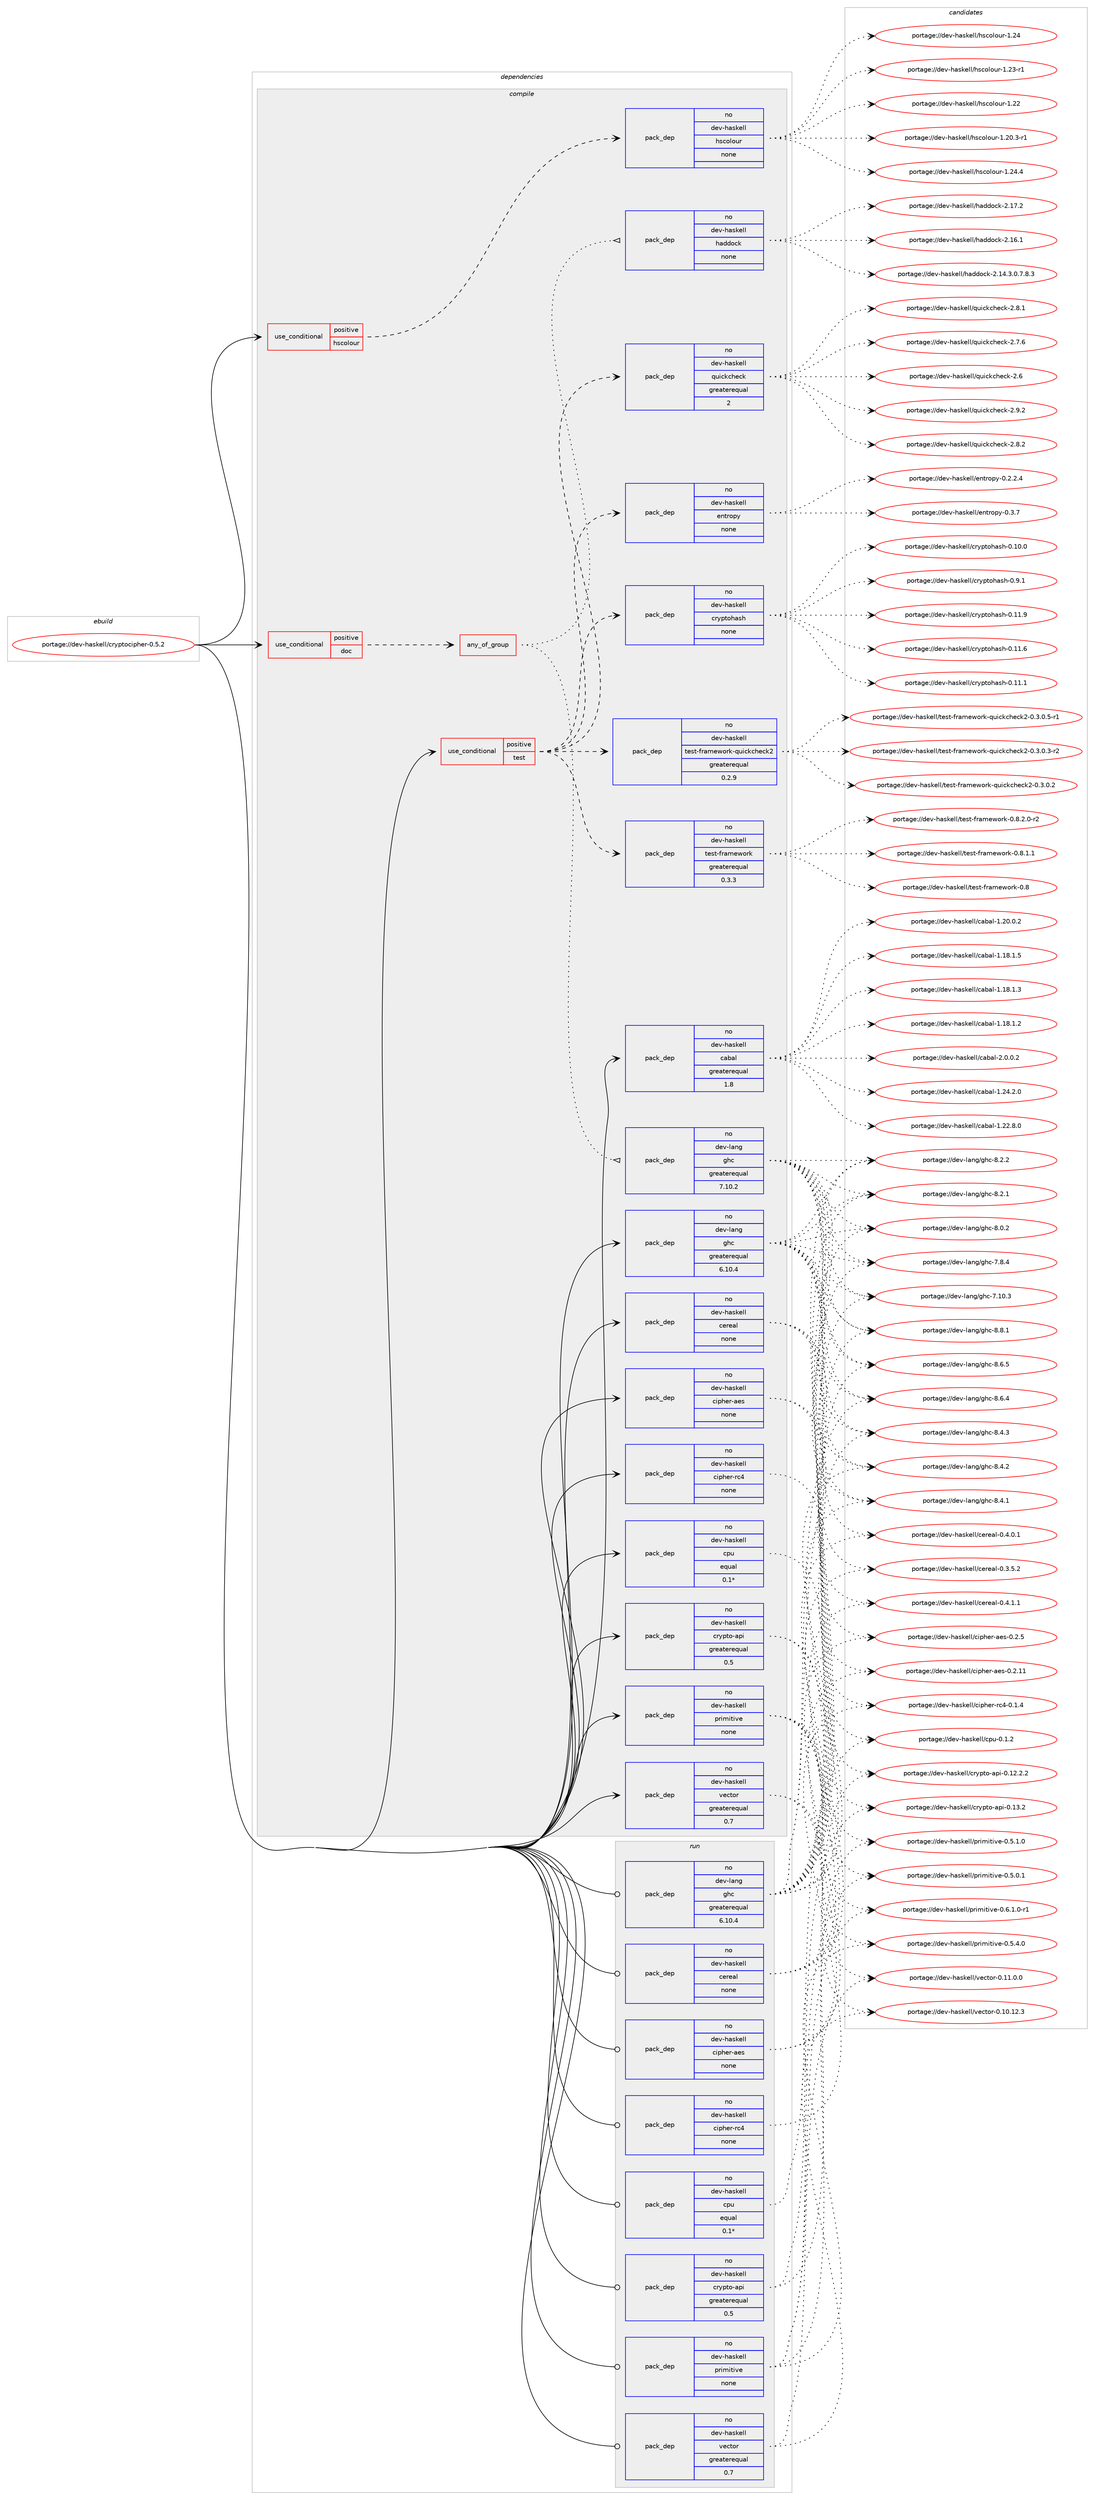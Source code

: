 digraph prolog {

# *************
# Graph options
# *************

newrank=true;
concentrate=true;
compound=true;
graph [rankdir=LR,fontname=Helvetica,fontsize=10,ranksep=1.5];#, ranksep=2.5, nodesep=0.2];
edge  [arrowhead=vee];
node  [fontname=Helvetica,fontsize=10];

# **********
# The ebuild
# **********

subgraph cluster_leftcol {
color=gray;
rank=same;
label=<<i>ebuild</i>>;
id [label="portage://dev-haskell/cryptocipher-0.5.2", color=red, width=4, href="../dev-haskell/cryptocipher-0.5.2.svg"];
}

# ****************
# The dependencies
# ****************

subgraph cluster_midcol {
color=gray;
label=<<i>dependencies</i>>;
subgraph cluster_compile {
fillcolor="#eeeeee";
style=filled;
label=<<i>compile</i>>;
subgraph cond134359 {
dependency565892 [label=<<TABLE BORDER="0" CELLBORDER="1" CELLSPACING="0" CELLPADDING="4"><TR><TD ROWSPAN="3" CELLPADDING="10">use_conditional</TD></TR><TR><TD>positive</TD></TR><TR><TD>doc</TD></TR></TABLE>>, shape=none, color=red];
subgraph any6603 {
dependency565893 [label=<<TABLE BORDER="0" CELLBORDER="1" CELLSPACING="0" CELLPADDING="4"><TR><TD CELLPADDING="10">any_of_group</TD></TR></TABLE>>, shape=none, color=red];subgraph pack424693 {
dependency565894 [label=<<TABLE BORDER="0" CELLBORDER="1" CELLSPACING="0" CELLPADDING="4" WIDTH="220"><TR><TD ROWSPAN="6" CELLPADDING="30">pack_dep</TD></TR><TR><TD WIDTH="110">no</TD></TR><TR><TD>dev-haskell</TD></TR><TR><TD>haddock</TD></TR><TR><TD>none</TD></TR><TR><TD></TD></TR></TABLE>>, shape=none, color=blue];
}
dependency565893:e -> dependency565894:w [weight=20,style="dotted",arrowhead="oinv"];
subgraph pack424694 {
dependency565895 [label=<<TABLE BORDER="0" CELLBORDER="1" CELLSPACING="0" CELLPADDING="4" WIDTH="220"><TR><TD ROWSPAN="6" CELLPADDING="30">pack_dep</TD></TR><TR><TD WIDTH="110">no</TD></TR><TR><TD>dev-lang</TD></TR><TR><TD>ghc</TD></TR><TR><TD>greaterequal</TD></TR><TR><TD>7.10.2</TD></TR></TABLE>>, shape=none, color=blue];
}
dependency565893:e -> dependency565895:w [weight=20,style="dotted",arrowhead="oinv"];
}
dependency565892:e -> dependency565893:w [weight=20,style="dashed",arrowhead="vee"];
}
id:e -> dependency565892:w [weight=20,style="solid",arrowhead="vee"];
subgraph cond134360 {
dependency565896 [label=<<TABLE BORDER="0" CELLBORDER="1" CELLSPACING="0" CELLPADDING="4"><TR><TD ROWSPAN="3" CELLPADDING="10">use_conditional</TD></TR><TR><TD>positive</TD></TR><TR><TD>hscolour</TD></TR></TABLE>>, shape=none, color=red];
subgraph pack424695 {
dependency565897 [label=<<TABLE BORDER="0" CELLBORDER="1" CELLSPACING="0" CELLPADDING="4" WIDTH="220"><TR><TD ROWSPAN="6" CELLPADDING="30">pack_dep</TD></TR><TR><TD WIDTH="110">no</TD></TR><TR><TD>dev-haskell</TD></TR><TR><TD>hscolour</TD></TR><TR><TD>none</TD></TR><TR><TD></TD></TR></TABLE>>, shape=none, color=blue];
}
dependency565896:e -> dependency565897:w [weight=20,style="dashed",arrowhead="vee"];
}
id:e -> dependency565896:w [weight=20,style="solid",arrowhead="vee"];
subgraph cond134361 {
dependency565898 [label=<<TABLE BORDER="0" CELLBORDER="1" CELLSPACING="0" CELLPADDING="4"><TR><TD ROWSPAN="3" CELLPADDING="10">use_conditional</TD></TR><TR><TD>positive</TD></TR><TR><TD>test</TD></TR></TABLE>>, shape=none, color=red];
subgraph pack424696 {
dependency565899 [label=<<TABLE BORDER="0" CELLBORDER="1" CELLSPACING="0" CELLPADDING="4" WIDTH="220"><TR><TD ROWSPAN="6" CELLPADDING="30">pack_dep</TD></TR><TR><TD WIDTH="110">no</TD></TR><TR><TD>dev-haskell</TD></TR><TR><TD>cryptohash</TD></TR><TR><TD>none</TD></TR><TR><TD></TD></TR></TABLE>>, shape=none, color=blue];
}
dependency565898:e -> dependency565899:w [weight=20,style="dashed",arrowhead="vee"];
subgraph pack424697 {
dependency565900 [label=<<TABLE BORDER="0" CELLBORDER="1" CELLSPACING="0" CELLPADDING="4" WIDTH="220"><TR><TD ROWSPAN="6" CELLPADDING="30">pack_dep</TD></TR><TR><TD WIDTH="110">no</TD></TR><TR><TD>dev-haskell</TD></TR><TR><TD>entropy</TD></TR><TR><TD>none</TD></TR><TR><TD></TD></TR></TABLE>>, shape=none, color=blue];
}
dependency565898:e -> dependency565900:w [weight=20,style="dashed",arrowhead="vee"];
subgraph pack424698 {
dependency565901 [label=<<TABLE BORDER="0" CELLBORDER="1" CELLSPACING="0" CELLPADDING="4" WIDTH="220"><TR><TD ROWSPAN="6" CELLPADDING="30">pack_dep</TD></TR><TR><TD WIDTH="110">no</TD></TR><TR><TD>dev-haskell</TD></TR><TR><TD>quickcheck</TD></TR><TR><TD>greaterequal</TD></TR><TR><TD>2</TD></TR></TABLE>>, shape=none, color=blue];
}
dependency565898:e -> dependency565901:w [weight=20,style="dashed",arrowhead="vee"];
subgraph pack424699 {
dependency565902 [label=<<TABLE BORDER="0" CELLBORDER="1" CELLSPACING="0" CELLPADDING="4" WIDTH="220"><TR><TD ROWSPAN="6" CELLPADDING="30">pack_dep</TD></TR><TR><TD WIDTH="110">no</TD></TR><TR><TD>dev-haskell</TD></TR><TR><TD>test-framework</TD></TR><TR><TD>greaterequal</TD></TR><TR><TD>0.3.3</TD></TR></TABLE>>, shape=none, color=blue];
}
dependency565898:e -> dependency565902:w [weight=20,style="dashed",arrowhead="vee"];
subgraph pack424700 {
dependency565903 [label=<<TABLE BORDER="0" CELLBORDER="1" CELLSPACING="0" CELLPADDING="4" WIDTH="220"><TR><TD ROWSPAN="6" CELLPADDING="30">pack_dep</TD></TR><TR><TD WIDTH="110">no</TD></TR><TR><TD>dev-haskell</TD></TR><TR><TD>test-framework-quickcheck2</TD></TR><TR><TD>greaterequal</TD></TR><TR><TD>0.2.9</TD></TR></TABLE>>, shape=none, color=blue];
}
dependency565898:e -> dependency565903:w [weight=20,style="dashed",arrowhead="vee"];
}
id:e -> dependency565898:w [weight=20,style="solid",arrowhead="vee"];
subgraph pack424701 {
dependency565904 [label=<<TABLE BORDER="0" CELLBORDER="1" CELLSPACING="0" CELLPADDING="4" WIDTH="220"><TR><TD ROWSPAN="6" CELLPADDING="30">pack_dep</TD></TR><TR><TD WIDTH="110">no</TD></TR><TR><TD>dev-haskell</TD></TR><TR><TD>cabal</TD></TR><TR><TD>greaterequal</TD></TR><TR><TD>1.8</TD></TR></TABLE>>, shape=none, color=blue];
}
id:e -> dependency565904:w [weight=20,style="solid",arrowhead="vee"];
subgraph pack424702 {
dependency565905 [label=<<TABLE BORDER="0" CELLBORDER="1" CELLSPACING="0" CELLPADDING="4" WIDTH="220"><TR><TD ROWSPAN="6" CELLPADDING="30">pack_dep</TD></TR><TR><TD WIDTH="110">no</TD></TR><TR><TD>dev-haskell</TD></TR><TR><TD>cereal</TD></TR><TR><TD>none</TD></TR><TR><TD></TD></TR></TABLE>>, shape=none, color=blue];
}
id:e -> dependency565905:w [weight=20,style="solid",arrowhead="vee"];
subgraph pack424703 {
dependency565906 [label=<<TABLE BORDER="0" CELLBORDER="1" CELLSPACING="0" CELLPADDING="4" WIDTH="220"><TR><TD ROWSPAN="6" CELLPADDING="30">pack_dep</TD></TR><TR><TD WIDTH="110">no</TD></TR><TR><TD>dev-haskell</TD></TR><TR><TD>cipher-aes</TD></TR><TR><TD>none</TD></TR><TR><TD></TD></TR></TABLE>>, shape=none, color=blue];
}
id:e -> dependency565906:w [weight=20,style="solid",arrowhead="vee"];
subgraph pack424704 {
dependency565907 [label=<<TABLE BORDER="0" CELLBORDER="1" CELLSPACING="0" CELLPADDING="4" WIDTH="220"><TR><TD ROWSPAN="6" CELLPADDING="30">pack_dep</TD></TR><TR><TD WIDTH="110">no</TD></TR><TR><TD>dev-haskell</TD></TR><TR><TD>cipher-rc4</TD></TR><TR><TD>none</TD></TR><TR><TD></TD></TR></TABLE>>, shape=none, color=blue];
}
id:e -> dependency565907:w [weight=20,style="solid",arrowhead="vee"];
subgraph pack424705 {
dependency565908 [label=<<TABLE BORDER="0" CELLBORDER="1" CELLSPACING="0" CELLPADDING="4" WIDTH="220"><TR><TD ROWSPAN="6" CELLPADDING="30">pack_dep</TD></TR><TR><TD WIDTH="110">no</TD></TR><TR><TD>dev-haskell</TD></TR><TR><TD>cpu</TD></TR><TR><TD>equal</TD></TR><TR><TD>0.1*</TD></TR></TABLE>>, shape=none, color=blue];
}
id:e -> dependency565908:w [weight=20,style="solid",arrowhead="vee"];
subgraph pack424706 {
dependency565909 [label=<<TABLE BORDER="0" CELLBORDER="1" CELLSPACING="0" CELLPADDING="4" WIDTH="220"><TR><TD ROWSPAN="6" CELLPADDING="30">pack_dep</TD></TR><TR><TD WIDTH="110">no</TD></TR><TR><TD>dev-haskell</TD></TR><TR><TD>crypto-api</TD></TR><TR><TD>greaterequal</TD></TR><TR><TD>0.5</TD></TR></TABLE>>, shape=none, color=blue];
}
id:e -> dependency565909:w [weight=20,style="solid",arrowhead="vee"];
subgraph pack424707 {
dependency565910 [label=<<TABLE BORDER="0" CELLBORDER="1" CELLSPACING="0" CELLPADDING="4" WIDTH="220"><TR><TD ROWSPAN="6" CELLPADDING="30">pack_dep</TD></TR><TR><TD WIDTH="110">no</TD></TR><TR><TD>dev-haskell</TD></TR><TR><TD>primitive</TD></TR><TR><TD>none</TD></TR><TR><TD></TD></TR></TABLE>>, shape=none, color=blue];
}
id:e -> dependency565910:w [weight=20,style="solid",arrowhead="vee"];
subgraph pack424708 {
dependency565911 [label=<<TABLE BORDER="0" CELLBORDER="1" CELLSPACING="0" CELLPADDING="4" WIDTH="220"><TR><TD ROWSPAN="6" CELLPADDING="30">pack_dep</TD></TR><TR><TD WIDTH="110">no</TD></TR><TR><TD>dev-haskell</TD></TR><TR><TD>vector</TD></TR><TR><TD>greaterequal</TD></TR><TR><TD>0.7</TD></TR></TABLE>>, shape=none, color=blue];
}
id:e -> dependency565911:w [weight=20,style="solid",arrowhead="vee"];
subgraph pack424709 {
dependency565912 [label=<<TABLE BORDER="0" CELLBORDER="1" CELLSPACING="0" CELLPADDING="4" WIDTH="220"><TR><TD ROWSPAN="6" CELLPADDING="30">pack_dep</TD></TR><TR><TD WIDTH="110">no</TD></TR><TR><TD>dev-lang</TD></TR><TR><TD>ghc</TD></TR><TR><TD>greaterequal</TD></TR><TR><TD>6.10.4</TD></TR></TABLE>>, shape=none, color=blue];
}
id:e -> dependency565912:w [weight=20,style="solid",arrowhead="vee"];
}
subgraph cluster_compileandrun {
fillcolor="#eeeeee";
style=filled;
label=<<i>compile and run</i>>;
}
subgraph cluster_run {
fillcolor="#eeeeee";
style=filled;
label=<<i>run</i>>;
subgraph pack424710 {
dependency565913 [label=<<TABLE BORDER="0" CELLBORDER="1" CELLSPACING="0" CELLPADDING="4" WIDTH="220"><TR><TD ROWSPAN="6" CELLPADDING="30">pack_dep</TD></TR><TR><TD WIDTH="110">no</TD></TR><TR><TD>dev-haskell</TD></TR><TR><TD>cereal</TD></TR><TR><TD>none</TD></TR><TR><TD></TD></TR></TABLE>>, shape=none, color=blue];
}
id:e -> dependency565913:w [weight=20,style="solid",arrowhead="odot"];
subgraph pack424711 {
dependency565914 [label=<<TABLE BORDER="0" CELLBORDER="1" CELLSPACING="0" CELLPADDING="4" WIDTH="220"><TR><TD ROWSPAN="6" CELLPADDING="30">pack_dep</TD></TR><TR><TD WIDTH="110">no</TD></TR><TR><TD>dev-haskell</TD></TR><TR><TD>cipher-aes</TD></TR><TR><TD>none</TD></TR><TR><TD></TD></TR></TABLE>>, shape=none, color=blue];
}
id:e -> dependency565914:w [weight=20,style="solid",arrowhead="odot"];
subgraph pack424712 {
dependency565915 [label=<<TABLE BORDER="0" CELLBORDER="1" CELLSPACING="0" CELLPADDING="4" WIDTH="220"><TR><TD ROWSPAN="6" CELLPADDING="30">pack_dep</TD></TR><TR><TD WIDTH="110">no</TD></TR><TR><TD>dev-haskell</TD></TR><TR><TD>cipher-rc4</TD></TR><TR><TD>none</TD></TR><TR><TD></TD></TR></TABLE>>, shape=none, color=blue];
}
id:e -> dependency565915:w [weight=20,style="solid",arrowhead="odot"];
subgraph pack424713 {
dependency565916 [label=<<TABLE BORDER="0" CELLBORDER="1" CELLSPACING="0" CELLPADDING="4" WIDTH="220"><TR><TD ROWSPAN="6" CELLPADDING="30">pack_dep</TD></TR><TR><TD WIDTH="110">no</TD></TR><TR><TD>dev-haskell</TD></TR><TR><TD>cpu</TD></TR><TR><TD>equal</TD></TR><TR><TD>0.1*</TD></TR></TABLE>>, shape=none, color=blue];
}
id:e -> dependency565916:w [weight=20,style="solid",arrowhead="odot"];
subgraph pack424714 {
dependency565917 [label=<<TABLE BORDER="0" CELLBORDER="1" CELLSPACING="0" CELLPADDING="4" WIDTH="220"><TR><TD ROWSPAN="6" CELLPADDING="30">pack_dep</TD></TR><TR><TD WIDTH="110">no</TD></TR><TR><TD>dev-haskell</TD></TR><TR><TD>crypto-api</TD></TR><TR><TD>greaterequal</TD></TR><TR><TD>0.5</TD></TR></TABLE>>, shape=none, color=blue];
}
id:e -> dependency565917:w [weight=20,style="solid",arrowhead="odot"];
subgraph pack424715 {
dependency565918 [label=<<TABLE BORDER="0" CELLBORDER="1" CELLSPACING="0" CELLPADDING="4" WIDTH="220"><TR><TD ROWSPAN="6" CELLPADDING="30">pack_dep</TD></TR><TR><TD WIDTH="110">no</TD></TR><TR><TD>dev-haskell</TD></TR><TR><TD>primitive</TD></TR><TR><TD>none</TD></TR><TR><TD></TD></TR></TABLE>>, shape=none, color=blue];
}
id:e -> dependency565918:w [weight=20,style="solid",arrowhead="odot"];
subgraph pack424716 {
dependency565919 [label=<<TABLE BORDER="0" CELLBORDER="1" CELLSPACING="0" CELLPADDING="4" WIDTH="220"><TR><TD ROWSPAN="6" CELLPADDING="30">pack_dep</TD></TR><TR><TD WIDTH="110">no</TD></TR><TR><TD>dev-haskell</TD></TR><TR><TD>vector</TD></TR><TR><TD>greaterequal</TD></TR><TR><TD>0.7</TD></TR></TABLE>>, shape=none, color=blue];
}
id:e -> dependency565919:w [weight=20,style="solid",arrowhead="odot"];
subgraph pack424717 {
dependency565920 [label=<<TABLE BORDER="0" CELLBORDER="1" CELLSPACING="0" CELLPADDING="4" WIDTH="220"><TR><TD ROWSPAN="6" CELLPADDING="30">pack_dep</TD></TR><TR><TD WIDTH="110">no</TD></TR><TR><TD>dev-lang</TD></TR><TR><TD>ghc</TD></TR><TR><TD>greaterequal</TD></TR><TR><TD>6.10.4</TD></TR></TABLE>>, shape=none, color=blue];
}
id:e -> dependency565920:w [weight=20,style="solid",arrowhead="odot"];
}
}

# **************
# The candidates
# **************

subgraph cluster_choices {
rank=same;
color=gray;
label=<<i>candidates</i>>;

subgraph choice424693 {
color=black;
nodesep=1;
choice100101118451049711510710110810847104971001001119910745504649554650 [label="portage://dev-haskell/haddock-2.17.2", color=red, width=4,href="../dev-haskell/haddock-2.17.2.svg"];
choice100101118451049711510710110810847104971001001119910745504649544649 [label="portage://dev-haskell/haddock-2.16.1", color=red, width=4,href="../dev-haskell/haddock-2.16.1.svg"];
choice1001011184510497115107101108108471049710010011199107455046495246514648465546564651 [label="portage://dev-haskell/haddock-2.14.3.0.7.8.3", color=red, width=4,href="../dev-haskell/haddock-2.14.3.0.7.8.3.svg"];
dependency565894:e -> choice100101118451049711510710110810847104971001001119910745504649554650:w [style=dotted,weight="100"];
dependency565894:e -> choice100101118451049711510710110810847104971001001119910745504649544649:w [style=dotted,weight="100"];
dependency565894:e -> choice1001011184510497115107101108108471049710010011199107455046495246514648465546564651:w [style=dotted,weight="100"];
}
subgraph choice424694 {
color=black;
nodesep=1;
choice10010111845108971101034710310499455646564649 [label="portage://dev-lang/ghc-8.8.1", color=red, width=4,href="../dev-lang/ghc-8.8.1.svg"];
choice10010111845108971101034710310499455646544653 [label="portage://dev-lang/ghc-8.6.5", color=red, width=4,href="../dev-lang/ghc-8.6.5.svg"];
choice10010111845108971101034710310499455646544652 [label="portage://dev-lang/ghc-8.6.4", color=red, width=4,href="../dev-lang/ghc-8.6.4.svg"];
choice10010111845108971101034710310499455646524651 [label="portage://dev-lang/ghc-8.4.3", color=red, width=4,href="../dev-lang/ghc-8.4.3.svg"];
choice10010111845108971101034710310499455646524650 [label="portage://dev-lang/ghc-8.4.2", color=red, width=4,href="../dev-lang/ghc-8.4.2.svg"];
choice10010111845108971101034710310499455646524649 [label="portage://dev-lang/ghc-8.4.1", color=red, width=4,href="../dev-lang/ghc-8.4.1.svg"];
choice10010111845108971101034710310499455646504650 [label="portage://dev-lang/ghc-8.2.2", color=red, width=4,href="../dev-lang/ghc-8.2.2.svg"];
choice10010111845108971101034710310499455646504649 [label="portage://dev-lang/ghc-8.2.1", color=red, width=4,href="../dev-lang/ghc-8.2.1.svg"];
choice10010111845108971101034710310499455646484650 [label="portage://dev-lang/ghc-8.0.2", color=red, width=4,href="../dev-lang/ghc-8.0.2.svg"];
choice10010111845108971101034710310499455546564652 [label="portage://dev-lang/ghc-7.8.4", color=red, width=4,href="../dev-lang/ghc-7.8.4.svg"];
choice1001011184510897110103471031049945554649484651 [label="portage://dev-lang/ghc-7.10.3", color=red, width=4,href="../dev-lang/ghc-7.10.3.svg"];
dependency565895:e -> choice10010111845108971101034710310499455646564649:w [style=dotted,weight="100"];
dependency565895:e -> choice10010111845108971101034710310499455646544653:w [style=dotted,weight="100"];
dependency565895:e -> choice10010111845108971101034710310499455646544652:w [style=dotted,weight="100"];
dependency565895:e -> choice10010111845108971101034710310499455646524651:w [style=dotted,weight="100"];
dependency565895:e -> choice10010111845108971101034710310499455646524650:w [style=dotted,weight="100"];
dependency565895:e -> choice10010111845108971101034710310499455646524649:w [style=dotted,weight="100"];
dependency565895:e -> choice10010111845108971101034710310499455646504650:w [style=dotted,weight="100"];
dependency565895:e -> choice10010111845108971101034710310499455646504649:w [style=dotted,weight="100"];
dependency565895:e -> choice10010111845108971101034710310499455646484650:w [style=dotted,weight="100"];
dependency565895:e -> choice10010111845108971101034710310499455546564652:w [style=dotted,weight="100"];
dependency565895:e -> choice1001011184510897110103471031049945554649484651:w [style=dotted,weight="100"];
}
subgraph choice424695 {
color=black;
nodesep=1;
choice1001011184510497115107101108108471041159911110811111711445494650524652 [label="portage://dev-haskell/hscolour-1.24.4", color=red, width=4,href="../dev-haskell/hscolour-1.24.4.svg"];
choice100101118451049711510710110810847104115991111081111171144549465052 [label="portage://dev-haskell/hscolour-1.24", color=red, width=4,href="../dev-haskell/hscolour-1.24.svg"];
choice1001011184510497115107101108108471041159911110811111711445494650514511449 [label="portage://dev-haskell/hscolour-1.23-r1", color=red, width=4,href="../dev-haskell/hscolour-1.23-r1.svg"];
choice100101118451049711510710110810847104115991111081111171144549465050 [label="portage://dev-haskell/hscolour-1.22", color=red, width=4,href="../dev-haskell/hscolour-1.22.svg"];
choice10010111845104971151071011081084710411599111108111117114454946504846514511449 [label="portage://dev-haskell/hscolour-1.20.3-r1", color=red, width=4,href="../dev-haskell/hscolour-1.20.3-r1.svg"];
dependency565897:e -> choice1001011184510497115107101108108471041159911110811111711445494650524652:w [style=dotted,weight="100"];
dependency565897:e -> choice100101118451049711510710110810847104115991111081111171144549465052:w [style=dotted,weight="100"];
dependency565897:e -> choice1001011184510497115107101108108471041159911110811111711445494650514511449:w [style=dotted,weight="100"];
dependency565897:e -> choice100101118451049711510710110810847104115991111081111171144549465050:w [style=dotted,weight="100"];
dependency565897:e -> choice10010111845104971151071011081084710411599111108111117114454946504846514511449:w [style=dotted,weight="100"];
}
subgraph choice424696 {
color=black;
nodesep=1;
choice1001011184510497115107101108108479911412111211611110497115104454846574649 [label="portage://dev-haskell/cryptohash-0.9.1", color=red, width=4,href="../dev-haskell/cryptohash-0.9.1.svg"];
choice100101118451049711510710110810847991141211121161111049711510445484649494657 [label="portage://dev-haskell/cryptohash-0.11.9", color=red, width=4,href="../dev-haskell/cryptohash-0.11.9.svg"];
choice100101118451049711510710110810847991141211121161111049711510445484649494654 [label="portage://dev-haskell/cryptohash-0.11.6", color=red, width=4,href="../dev-haskell/cryptohash-0.11.6.svg"];
choice100101118451049711510710110810847991141211121161111049711510445484649494649 [label="portage://dev-haskell/cryptohash-0.11.1", color=red, width=4,href="../dev-haskell/cryptohash-0.11.1.svg"];
choice100101118451049711510710110810847991141211121161111049711510445484649484648 [label="portage://dev-haskell/cryptohash-0.10.0", color=red, width=4,href="../dev-haskell/cryptohash-0.10.0.svg"];
dependency565899:e -> choice1001011184510497115107101108108479911412111211611110497115104454846574649:w [style=dotted,weight="100"];
dependency565899:e -> choice100101118451049711510710110810847991141211121161111049711510445484649494657:w [style=dotted,weight="100"];
dependency565899:e -> choice100101118451049711510710110810847991141211121161111049711510445484649494654:w [style=dotted,weight="100"];
dependency565899:e -> choice100101118451049711510710110810847991141211121161111049711510445484649494649:w [style=dotted,weight="100"];
dependency565899:e -> choice100101118451049711510710110810847991141211121161111049711510445484649484648:w [style=dotted,weight="100"];
}
subgraph choice424697 {
color=black;
nodesep=1;
choice100101118451049711510710110810847101110116114111112121454846514655 [label="portage://dev-haskell/entropy-0.3.7", color=red, width=4,href="../dev-haskell/entropy-0.3.7.svg"];
choice1001011184510497115107101108108471011101161141111121214548465046504652 [label="portage://dev-haskell/entropy-0.2.2.4", color=red, width=4,href="../dev-haskell/entropy-0.2.2.4.svg"];
dependency565900:e -> choice100101118451049711510710110810847101110116114111112121454846514655:w [style=dotted,weight="100"];
dependency565900:e -> choice1001011184510497115107101108108471011101161141111121214548465046504652:w [style=dotted,weight="100"];
}
subgraph choice424698 {
color=black;
nodesep=1;
choice100101118451049711510710110810847113117105991079910410199107455046574650 [label="portage://dev-haskell/quickcheck-2.9.2", color=red, width=4,href="../dev-haskell/quickcheck-2.9.2.svg"];
choice100101118451049711510710110810847113117105991079910410199107455046564650 [label="portage://dev-haskell/quickcheck-2.8.2", color=red, width=4,href="../dev-haskell/quickcheck-2.8.2.svg"];
choice100101118451049711510710110810847113117105991079910410199107455046564649 [label="portage://dev-haskell/quickcheck-2.8.1", color=red, width=4,href="../dev-haskell/quickcheck-2.8.1.svg"];
choice100101118451049711510710110810847113117105991079910410199107455046554654 [label="portage://dev-haskell/quickcheck-2.7.6", color=red, width=4,href="../dev-haskell/quickcheck-2.7.6.svg"];
choice10010111845104971151071011081084711311710599107991041019910745504654 [label="portage://dev-haskell/quickcheck-2.6", color=red, width=4,href="../dev-haskell/quickcheck-2.6.svg"];
dependency565901:e -> choice100101118451049711510710110810847113117105991079910410199107455046574650:w [style=dotted,weight="100"];
dependency565901:e -> choice100101118451049711510710110810847113117105991079910410199107455046564650:w [style=dotted,weight="100"];
dependency565901:e -> choice100101118451049711510710110810847113117105991079910410199107455046564649:w [style=dotted,weight="100"];
dependency565901:e -> choice100101118451049711510710110810847113117105991079910410199107455046554654:w [style=dotted,weight="100"];
dependency565901:e -> choice10010111845104971151071011081084711311710599107991041019910745504654:w [style=dotted,weight="100"];
}
subgraph choice424699 {
color=black;
nodesep=1;
choice100101118451049711510710110810847116101115116451021149710910111911111410745484656465046484511450 [label="portage://dev-haskell/test-framework-0.8.2.0-r2", color=red, width=4,href="../dev-haskell/test-framework-0.8.2.0-r2.svg"];
choice10010111845104971151071011081084711610111511645102114971091011191111141074548465646494649 [label="portage://dev-haskell/test-framework-0.8.1.1", color=red, width=4,href="../dev-haskell/test-framework-0.8.1.1.svg"];
choice100101118451049711510710110810847116101115116451021149710910111911111410745484656 [label="portage://dev-haskell/test-framework-0.8", color=red, width=4,href="../dev-haskell/test-framework-0.8.svg"];
dependency565902:e -> choice100101118451049711510710110810847116101115116451021149710910111911111410745484656465046484511450:w [style=dotted,weight="100"];
dependency565902:e -> choice10010111845104971151071011081084711610111511645102114971091011191111141074548465646494649:w [style=dotted,weight="100"];
dependency565902:e -> choice100101118451049711510710110810847116101115116451021149710910111911111410745484656:w [style=dotted,weight="100"];
}
subgraph choice424700 {
color=black;
nodesep=1;
choice1001011184510497115107101108108471161011151164510211497109101119111114107451131171059910799104101991075045484651464846534511449 [label="portage://dev-haskell/test-framework-quickcheck2-0.3.0.5-r1", color=red, width=4,href="../dev-haskell/test-framework-quickcheck2-0.3.0.5-r1.svg"];
choice1001011184510497115107101108108471161011151164510211497109101119111114107451131171059910799104101991075045484651464846514511450 [label="portage://dev-haskell/test-framework-quickcheck2-0.3.0.3-r2", color=red, width=4,href="../dev-haskell/test-framework-quickcheck2-0.3.0.3-r2.svg"];
choice100101118451049711510710110810847116101115116451021149710910111911111410745113117105991079910410199107504548465146484650 [label="portage://dev-haskell/test-framework-quickcheck2-0.3.0.2", color=red, width=4,href="../dev-haskell/test-framework-quickcheck2-0.3.0.2.svg"];
dependency565903:e -> choice1001011184510497115107101108108471161011151164510211497109101119111114107451131171059910799104101991075045484651464846534511449:w [style=dotted,weight="100"];
dependency565903:e -> choice1001011184510497115107101108108471161011151164510211497109101119111114107451131171059910799104101991075045484651464846514511450:w [style=dotted,weight="100"];
dependency565903:e -> choice100101118451049711510710110810847116101115116451021149710910111911111410745113117105991079910410199107504548465146484650:w [style=dotted,weight="100"];
}
subgraph choice424701 {
color=black;
nodesep=1;
choice100101118451049711510710110810847999798971084550464846484650 [label="portage://dev-haskell/cabal-2.0.0.2", color=red, width=4,href="../dev-haskell/cabal-2.0.0.2.svg"];
choice10010111845104971151071011081084799979897108454946505246504648 [label="portage://dev-haskell/cabal-1.24.2.0", color=red, width=4,href="../dev-haskell/cabal-1.24.2.0.svg"];
choice10010111845104971151071011081084799979897108454946505046564648 [label="portage://dev-haskell/cabal-1.22.8.0", color=red, width=4,href="../dev-haskell/cabal-1.22.8.0.svg"];
choice10010111845104971151071011081084799979897108454946504846484650 [label="portage://dev-haskell/cabal-1.20.0.2", color=red, width=4,href="../dev-haskell/cabal-1.20.0.2.svg"];
choice10010111845104971151071011081084799979897108454946495646494653 [label="portage://dev-haskell/cabal-1.18.1.5", color=red, width=4,href="../dev-haskell/cabal-1.18.1.5.svg"];
choice10010111845104971151071011081084799979897108454946495646494651 [label="portage://dev-haskell/cabal-1.18.1.3", color=red, width=4,href="../dev-haskell/cabal-1.18.1.3.svg"];
choice10010111845104971151071011081084799979897108454946495646494650 [label="portage://dev-haskell/cabal-1.18.1.2", color=red, width=4,href="../dev-haskell/cabal-1.18.1.2.svg"];
dependency565904:e -> choice100101118451049711510710110810847999798971084550464846484650:w [style=dotted,weight="100"];
dependency565904:e -> choice10010111845104971151071011081084799979897108454946505246504648:w [style=dotted,weight="100"];
dependency565904:e -> choice10010111845104971151071011081084799979897108454946505046564648:w [style=dotted,weight="100"];
dependency565904:e -> choice10010111845104971151071011081084799979897108454946504846484650:w [style=dotted,weight="100"];
dependency565904:e -> choice10010111845104971151071011081084799979897108454946495646494653:w [style=dotted,weight="100"];
dependency565904:e -> choice10010111845104971151071011081084799979897108454946495646494651:w [style=dotted,weight="100"];
dependency565904:e -> choice10010111845104971151071011081084799979897108454946495646494650:w [style=dotted,weight="100"];
}
subgraph choice424702 {
color=black;
nodesep=1;
choice10010111845104971151071011081084799101114101971084548465246494649 [label="portage://dev-haskell/cereal-0.4.1.1", color=red, width=4,href="../dev-haskell/cereal-0.4.1.1.svg"];
choice10010111845104971151071011081084799101114101971084548465246484649 [label="portage://dev-haskell/cereal-0.4.0.1", color=red, width=4,href="../dev-haskell/cereal-0.4.0.1.svg"];
choice10010111845104971151071011081084799101114101971084548465146534650 [label="portage://dev-haskell/cereal-0.3.5.2", color=red, width=4,href="../dev-haskell/cereal-0.3.5.2.svg"];
dependency565905:e -> choice10010111845104971151071011081084799101114101971084548465246494649:w [style=dotted,weight="100"];
dependency565905:e -> choice10010111845104971151071011081084799101114101971084548465246484649:w [style=dotted,weight="100"];
dependency565905:e -> choice10010111845104971151071011081084799101114101971084548465146534650:w [style=dotted,weight="100"];
}
subgraph choice424703 {
color=black;
nodesep=1;
choice100101118451049711510710110810847991051121041011144597101115454846504653 [label="portage://dev-haskell/cipher-aes-0.2.5", color=red, width=4,href="../dev-haskell/cipher-aes-0.2.5.svg"];
choice10010111845104971151071011081084799105112104101114459710111545484650464949 [label="portage://dev-haskell/cipher-aes-0.2.11", color=red, width=4,href="../dev-haskell/cipher-aes-0.2.11.svg"];
dependency565906:e -> choice100101118451049711510710110810847991051121041011144597101115454846504653:w [style=dotted,weight="100"];
dependency565906:e -> choice10010111845104971151071011081084799105112104101114459710111545484650464949:w [style=dotted,weight="100"];
}
subgraph choice424704 {
color=black;
nodesep=1;
choice10010111845104971151071011081084799105112104101114451149952454846494652 [label="portage://dev-haskell/cipher-rc4-0.1.4", color=red, width=4,href="../dev-haskell/cipher-rc4-0.1.4.svg"];
dependency565907:e -> choice10010111845104971151071011081084799105112104101114451149952454846494652:w [style=dotted,weight="100"];
}
subgraph choice424705 {
color=black;
nodesep=1;
choice10010111845104971151071011081084799112117454846494650 [label="portage://dev-haskell/cpu-0.1.2", color=red, width=4,href="../dev-haskell/cpu-0.1.2.svg"];
dependency565908:e -> choice10010111845104971151071011081084799112117454846494650:w [style=dotted,weight="100"];
}
subgraph choice424706 {
color=black;
nodesep=1;
choice10010111845104971151071011081084799114121112116111459711210545484649514650 [label="portage://dev-haskell/crypto-api-0.13.2", color=red, width=4,href="../dev-haskell/crypto-api-0.13.2.svg"];
choice100101118451049711510710110810847991141211121161114597112105454846495046504650 [label="portage://dev-haskell/crypto-api-0.12.2.2", color=red, width=4,href="../dev-haskell/crypto-api-0.12.2.2.svg"];
dependency565909:e -> choice10010111845104971151071011081084799114121112116111459711210545484649514650:w [style=dotted,weight="100"];
dependency565909:e -> choice100101118451049711510710110810847991141211121161114597112105454846495046504650:w [style=dotted,weight="100"];
}
subgraph choice424707 {
color=black;
nodesep=1;
choice10010111845104971151071011081084711211410510910511610511810145484654464946484511449 [label="portage://dev-haskell/primitive-0.6.1.0-r1", color=red, width=4,href="../dev-haskell/primitive-0.6.1.0-r1.svg"];
choice1001011184510497115107101108108471121141051091051161051181014548465346524648 [label="portage://dev-haskell/primitive-0.5.4.0", color=red, width=4,href="../dev-haskell/primitive-0.5.4.0.svg"];
choice1001011184510497115107101108108471121141051091051161051181014548465346494648 [label="portage://dev-haskell/primitive-0.5.1.0", color=red, width=4,href="../dev-haskell/primitive-0.5.1.0.svg"];
choice1001011184510497115107101108108471121141051091051161051181014548465346484649 [label="portage://dev-haskell/primitive-0.5.0.1", color=red, width=4,href="../dev-haskell/primitive-0.5.0.1.svg"];
dependency565910:e -> choice10010111845104971151071011081084711211410510910511610511810145484654464946484511449:w [style=dotted,weight="100"];
dependency565910:e -> choice1001011184510497115107101108108471121141051091051161051181014548465346524648:w [style=dotted,weight="100"];
dependency565910:e -> choice1001011184510497115107101108108471121141051091051161051181014548465346494648:w [style=dotted,weight="100"];
dependency565910:e -> choice1001011184510497115107101108108471121141051091051161051181014548465346484649:w [style=dotted,weight="100"];
}
subgraph choice424708 {
color=black;
nodesep=1;
choice10010111845104971151071011081084711810199116111114454846494946484648 [label="portage://dev-haskell/vector-0.11.0.0", color=red, width=4,href="../dev-haskell/vector-0.11.0.0.svg"];
choice1001011184510497115107101108108471181019911611111445484649484649504651 [label="portage://dev-haskell/vector-0.10.12.3", color=red, width=4,href="../dev-haskell/vector-0.10.12.3.svg"];
dependency565911:e -> choice10010111845104971151071011081084711810199116111114454846494946484648:w [style=dotted,weight="100"];
dependency565911:e -> choice1001011184510497115107101108108471181019911611111445484649484649504651:w [style=dotted,weight="100"];
}
subgraph choice424709 {
color=black;
nodesep=1;
choice10010111845108971101034710310499455646564649 [label="portage://dev-lang/ghc-8.8.1", color=red, width=4,href="../dev-lang/ghc-8.8.1.svg"];
choice10010111845108971101034710310499455646544653 [label="portage://dev-lang/ghc-8.6.5", color=red, width=4,href="../dev-lang/ghc-8.6.5.svg"];
choice10010111845108971101034710310499455646544652 [label="portage://dev-lang/ghc-8.6.4", color=red, width=4,href="../dev-lang/ghc-8.6.4.svg"];
choice10010111845108971101034710310499455646524651 [label="portage://dev-lang/ghc-8.4.3", color=red, width=4,href="../dev-lang/ghc-8.4.3.svg"];
choice10010111845108971101034710310499455646524650 [label="portage://dev-lang/ghc-8.4.2", color=red, width=4,href="../dev-lang/ghc-8.4.2.svg"];
choice10010111845108971101034710310499455646524649 [label="portage://dev-lang/ghc-8.4.1", color=red, width=4,href="../dev-lang/ghc-8.4.1.svg"];
choice10010111845108971101034710310499455646504650 [label="portage://dev-lang/ghc-8.2.2", color=red, width=4,href="../dev-lang/ghc-8.2.2.svg"];
choice10010111845108971101034710310499455646504649 [label="portage://dev-lang/ghc-8.2.1", color=red, width=4,href="../dev-lang/ghc-8.2.1.svg"];
choice10010111845108971101034710310499455646484650 [label="portage://dev-lang/ghc-8.0.2", color=red, width=4,href="../dev-lang/ghc-8.0.2.svg"];
choice10010111845108971101034710310499455546564652 [label="portage://dev-lang/ghc-7.8.4", color=red, width=4,href="../dev-lang/ghc-7.8.4.svg"];
choice1001011184510897110103471031049945554649484651 [label="portage://dev-lang/ghc-7.10.3", color=red, width=4,href="../dev-lang/ghc-7.10.3.svg"];
dependency565912:e -> choice10010111845108971101034710310499455646564649:w [style=dotted,weight="100"];
dependency565912:e -> choice10010111845108971101034710310499455646544653:w [style=dotted,weight="100"];
dependency565912:e -> choice10010111845108971101034710310499455646544652:w [style=dotted,weight="100"];
dependency565912:e -> choice10010111845108971101034710310499455646524651:w [style=dotted,weight="100"];
dependency565912:e -> choice10010111845108971101034710310499455646524650:w [style=dotted,weight="100"];
dependency565912:e -> choice10010111845108971101034710310499455646524649:w [style=dotted,weight="100"];
dependency565912:e -> choice10010111845108971101034710310499455646504650:w [style=dotted,weight="100"];
dependency565912:e -> choice10010111845108971101034710310499455646504649:w [style=dotted,weight="100"];
dependency565912:e -> choice10010111845108971101034710310499455646484650:w [style=dotted,weight="100"];
dependency565912:e -> choice10010111845108971101034710310499455546564652:w [style=dotted,weight="100"];
dependency565912:e -> choice1001011184510897110103471031049945554649484651:w [style=dotted,weight="100"];
}
subgraph choice424710 {
color=black;
nodesep=1;
choice10010111845104971151071011081084799101114101971084548465246494649 [label="portage://dev-haskell/cereal-0.4.1.1", color=red, width=4,href="../dev-haskell/cereal-0.4.1.1.svg"];
choice10010111845104971151071011081084799101114101971084548465246484649 [label="portage://dev-haskell/cereal-0.4.0.1", color=red, width=4,href="../dev-haskell/cereal-0.4.0.1.svg"];
choice10010111845104971151071011081084799101114101971084548465146534650 [label="portage://dev-haskell/cereal-0.3.5.2", color=red, width=4,href="../dev-haskell/cereal-0.3.5.2.svg"];
dependency565913:e -> choice10010111845104971151071011081084799101114101971084548465246494649:w [style=dotted,weight="100"];
dependency565913:e -> choice10010111845104971151071011081084799101114101971084548465246484649:w [style=dotted,weight="100"];
dependency565913:e -> choice10010111845104971151071011081084799101114101971084548465146534650:w [style=dotted,weight="100"];
}
subgraph choice424711 {
color=black;
nodesep=1;
choice100101118451049711510710110810847991051121041011144597101115454846504653 [label="portage://dev-haskell/cipher-aes-0.2.5", color=red, width=4,href="../dev-haskell/cipher-aes-0.2.5.svg"];
choice10010111845104971151071011081084799105112104101114459710111545484650464949 [label="portage://dev-haskell/cipher-aes-0.2.11", color=red, width=4,href="../dev-haskell/cipher-aes-0.2.11.svg"];
dependency565914:e -> choice100101118451049711510710110810847991051121041011144597101115454846504653:w [style=dotted,weight="100"];
dependency565914:e -> choice10010111845104971151071011081084799105112104101114459710111545484650464949:w [style=dotted,weight="100"];
}
subgraph choice424712 {
color=black;
nodesep=1;
choice10010111845104971151071011081084799105112104101114451149952454846494652 [label="portage://dev-haskell/cipher-rc4-0.1.4", color=red, width=4,href="../dev-haskell/cipher-rc4-0.1.4.svg"];
dependency565915:e -> choice10010111845104971151071011081084799105112104101114451149952454846494652:w [style=dotted,weight="100"];
}
subgraph choice424713 {
color=black;
nodesep=1;
choice10010111845104971151071011081084799112117454846494650 [label="portage://dev-haskell/cpu-0.1.2", color=red, width=4,href="../dev-haskell/cpu-0.1.2.svg"];
dependency565916:e -> choice10010111845104971151071011081084799112117454846494650:w [style=dotted,weight="100"];
}
subgraph choice424714 {
color=black;
nodesep=1;
choice10010111845104971151071011081084799114121112116111459711210545484649514650 [label="portage://dev-haskell/crypto-api-0.13.2", color=red, width=4,href="../dev-haskell/crypto-api-0.13.2.svg"];
choice100101118451049711510710110810847991141211121161114597112105454846495046504650 [label="portage://dev-haskell/crypto-api-0.12.2.2", color=red, width=4,href="../dev-haskell/crypto-api-0.12.2.2.svg"];
dependency565917:e -> choice10010111845104971151071011081084799114121112116111459711210545484649514650:w [style=dotted,weight="100"];
dependency565917:e -> choice100101118451049711510710110810847991141211121161114597112105454846495046504650:w [style=dotted,weight="100"];
}
subgraph choice424715 {
color=black;
nodesep=1;
choice10010111845104971151071011081084711211410510910511610511810145484654464946484511449 [label="portage://dev-haskell/primitive-0.6.1.0-r1", color=red, width=4,href="../dev-haskell/primitive-0.6.1.0-r1.svg"];
choice1001011184510497115107101108108471121141051091051161051181014548465346524648 [label="portage://dev-haskell/primitive-0.5.4.0", color=red, width=4,href="../dev-haskell/primitive-0.5.4.0.svg"];
choice1001011184510497115107101108108471121141051091051161051181014548465346494648 [label="portage://dev-haskell/primitive-0.5.1.0", color=red, width=4,href="../dev-haskell/primitive-0.5.1.0.svg"];
choice1001011184510497115107101108108471121141051091051161051181014548465346484649 [label="portage://dev-haskell/primitive-0.5.0.1", color=red, width=4,href="../dev-haskell/primitive-0.5.0.1.svg"];
dependency565918:e -> choice10010111845104971151071011081084711211410510910511610511810145484654464946484511449:w [style=dotted,weight="100"];
dependency565918:e -> choice1001011184510497115107101108108471121141051091051161051181014548465346524648:w [style=dotted,weight="100"];
dependency565918:e -> choice1001011184510497115107101108108471121141051091051161051181014548465346494648:w [style=dotted,weight="100"];
dependency565918:e -> choice1001011184510497115107101108108471121141051091051161051181014548465346484649:w [style=dotted,weight="100"];
}
subgraph choice424716 {
color=black;
nodesep=1;
choice10010111845104971151071011081084711810199116111114454846494946484648 [label="portage://dev-haskell/vector-0.11.0.0", color=red, width=4,href="../dev-haskell/vector-0.11.0.0.svg"];
choice1001011184510497115107101108108471181019911611111445484649484649504651 [label="portage://dev-haskell/vector-0.10.12.3", color=red, width=4,href="../dev-haskell/vector-0.10.12.3.svg"];
dependency565919:e -> choice10010111845104971151071011081084711810199116111114454846494946484648:w [style=dotted,weight="100"];
dependency565919:e -> choice1001011184510497115107101108108471181019911611111445484649484649504651:w [style=dotted,weight="100"];
}
subgraph choice424717 {
color=black;
nodesep=1;
choice10010111845108971101034710310499455646564649 [label="portage://dev-lang/ghc-8.8.1", color=red, width=4,href="../dev-lang/ghc-8.8.1.svg"];
choice10010111845108971101034710310499455646544653 [label="portage://dev-lang/ghc-8.6.5", color=red, width=4,href="../dev-lang/ghc-8.6.5.svg"];
choice10010111845108971101034710310499455646544652 [label="portage://dev-lang/ghc-8.6.4", color=red, width=4,href="../dev-lang/ghc-8.6.4.svg"];
choice10010111845108971101034710310499455646524651 [label="portage://dev-lang/ghc-8.4.3", color=red, width=4,href="../dev-lang/ghc-8.4.3.svg"];
choice10010111845108971101034710310499455646524650 [label="portage://dev-lang/ghc-8.4.2", color=red, width=4,href="../dev-lang/ghc-8.4.2.svg"];
choice10010111845108971101034710310499455646524649 [label="portage://dev-lang/ghc-8.4.1", color=red, width=4,href="../dev-lang/ghc-8.4.1.svg"];
choice10010111845108971101034710310499455646504650 [label="portage://dev-lang/ghc-8.2.2", color=red, width=4,href="../dev-lang/ghc-8.2.2.svg"];
choice10010111845108971101034710310499455646504649 [label="portage://dev-lang/ghc-8.2.1", color=red, width=4,href="../dev-lang/ghc-8.2.1.svg"];
choice10010111845108971101034710310499455646484650 [label="portage://dev-lang/ghc-8.0.2", color=red, width=4,href="../dev-lang/ghc-8.0.2.svg"];
choice10010111845108971101034710310499455546564652 [label="portage://dev-lang/ghc-7.8.4", color=red, width=4,href="../dev-lang/ghc-7.8.4.svg"];
choice1001011184510897110103471031049945554649484651 [label="portage://dev-lang/ghc-7.10.3", color=red, width=4,href="../dev-lang/ghc-7.10.3.svg"];
dependency565920:e -> choice10010111845108971101034710310499455646564649:w [style=dotted,weight="100"];
dependency565920:e -> choice10010111845108971101034710310499455646544653:w [style=dotted,weight="100"];
dependency565920:e -> choice10010111845108971101034710310499455646544652:w [style=dotted,weight="100"];
dependency565920:e -> choice10010111845108971101034710310499455646524651:w [style=dotted,weight="100"];
dependency565920:e -> choice10010111845108971101034710310499455646524650:w [style=dotted,weight="100"];
dependency565920:e -> choice10010111845108971101034710310499455646524649:w [style=dotted,weight="100"];
dependency565920:e -> choice10010111845108971101034710310499455646504650:w [style=dotted,weight="100"];
dependency565920:e -> choice10010111845108971101034710310499455646504649:w [style=dotted,weight="100"];
dependency565920:e -> choice10010111845108971101034710310499455646484650:w [style=dotted,weight="100"];
dependency565920:e -> choice10010111845108971101034710310499455546564652:w [style=dotted,weight="100"];
dependency565920:e -> choice1001011184510897110103471031049945554649484651:w [style=dotted,weight="100"];
}
}

}

